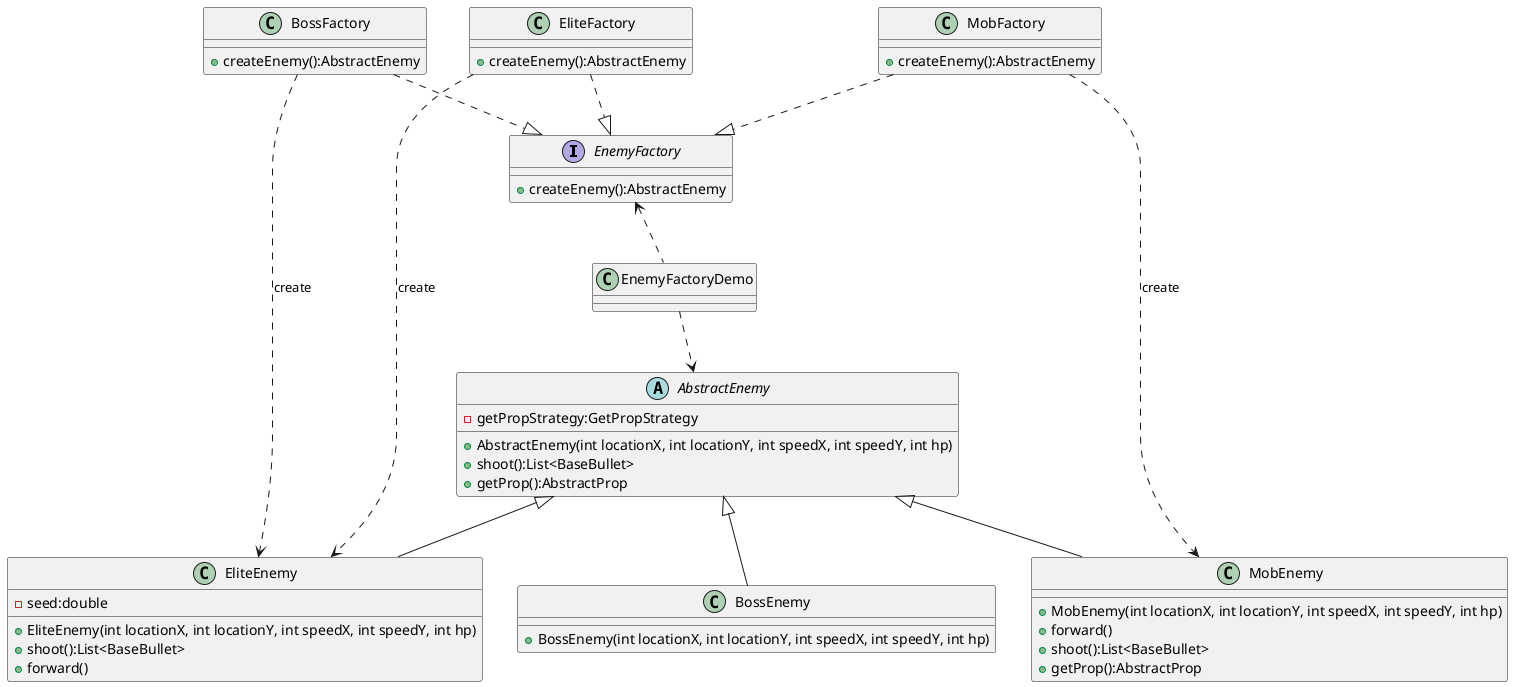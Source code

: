 @startuml
'https://plantuml.com/class-diagram


interface EnemyFactory{
+createEnemy():AbstractEnemy
}
class BossFactory{
+createEnemy():AbstractEnemy
}

class EliteFactory{
 +createEnemy():AbstractEnemy
}
class MobFactory{
 +createEnemy():AbstractEnemy
}

abstract  class AbstractEnemy{
- getPropStrategy:GetPropStrategy
+ AbstractEnemy(int locationX, int locationY, int speedX, int speedY, int hp)
+ shoot():List<BaseBullet>
+ getProp():AbstractProp
}

class BossEnemy{
+ BossEnemy(int locationX, int locationY, int speedX, int speedY, int hp)
}

class EliteEnemy{
- seed:double
+ EliteEnemy(int locationX, int locationY, int speedX, int speedY, int hp)
+ shoot():List<BaseBullet>
+ forward()
}


class MobEnemy{
+ MobEnemy(int locationX, int locationY, int speedX, int speedY, int hp)
+ forward()
+ shoot():List<BaseBullet>
+ getProp():AbstractProp
}

EnemyFactoryDemo .up.> EnemyFactory
EnemyFactoryDemo .down.> AbstractEnemy
MobFactory ..|> EnemyFactory
EliteFactory ..|> EnemyFactory
BossFactory ..|>  EnemyFactory

AbstractEnemy  <|-- MobEnemy
AbstractEnemy  <|-- EliteEnemy
AbstractEnemy <|-- BossEnemy

MobFactory ..> MobEnemy : create
EliteFactory ..> EliteEnemy : create
BossFactory ..> EliteEnemy:create
@enduml